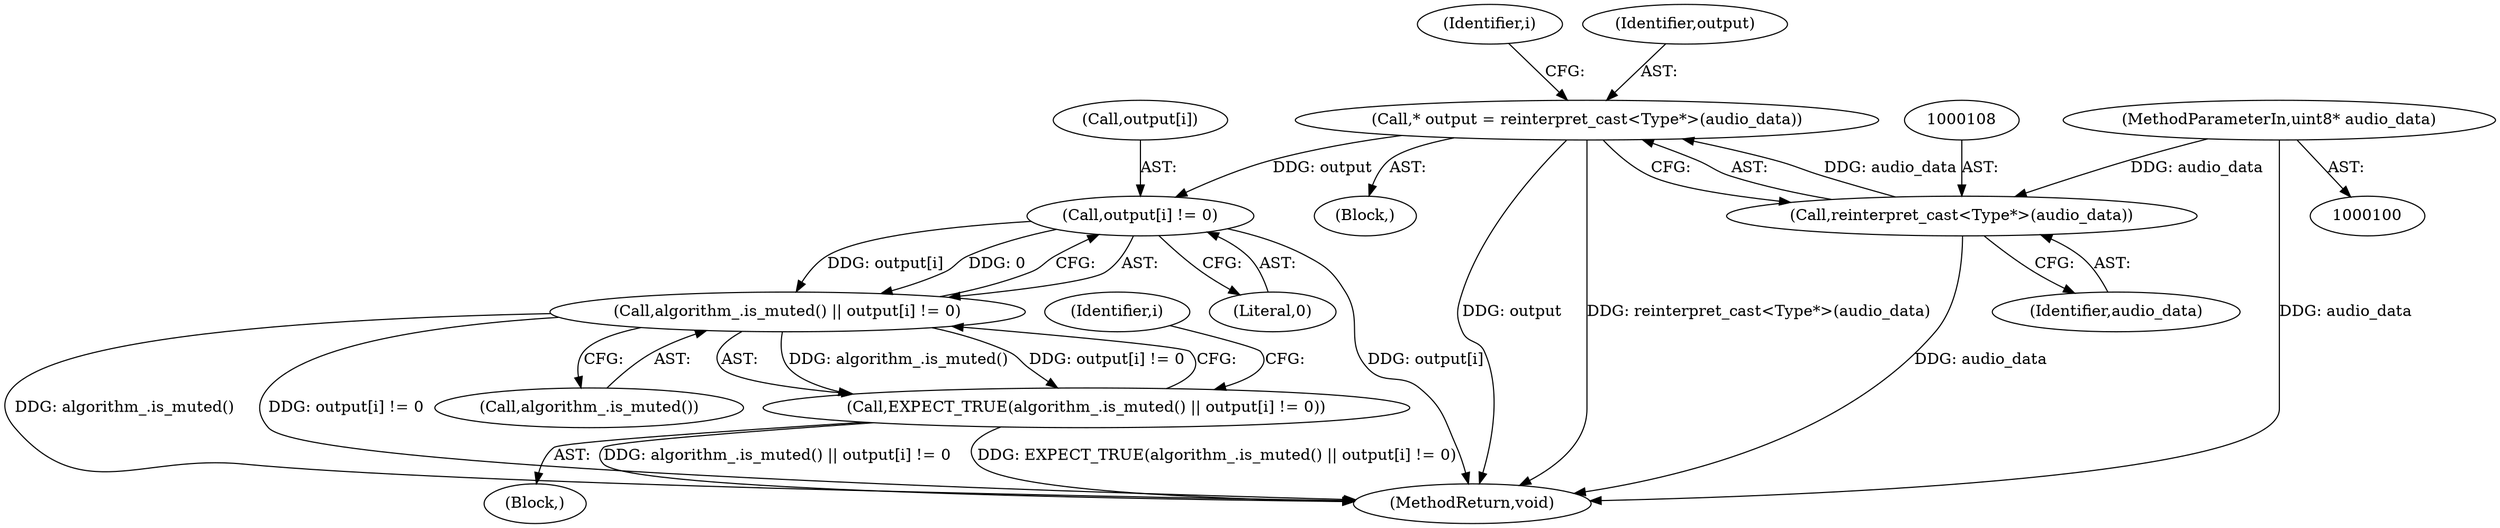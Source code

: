 digraph "1_Chrome_802ecdb9cee0d66fe546bdf24e98150f8f716ad8_3@pointer" {
"1000105" [label="(Call,* output = reinterpret_cast<Type*>(audio_data))"];
"1000107" [label="(Call,reinterpret_cast<Type*>(audio_data))"];
"1000101" [label="(MethodParameterIn,uint8* audio_data)"];
"1000124" [label="(Call,output[i] != 0)"];
"1000122" [label="(Call,algorithm_.is_muted() || output[i] != 0)"];
"1000121" [label="(Call,EXPECT_TRUE(algorithm_.is_muted() || output[i] != 0))"];
"1000125" [label="(Call,output[i])"];
"1000124" [label="(Call,output[i] != 0)"];
"1000103" [label="(Block,)"];
"1000107" [label="(Call,reinterpret_cast<Type*>(audio_data))"];
"1000129" [label="(MethodReturn,void)"];
"1000109" [label="(Identifier,audio_data)"];
"1000120" [label="(Block,)"];
"1000119" [label="(Identifier,i)"];
"1000121" [label="(Call,EXPECT_TRUE(algorithm_.is_muted() || output[i] != 0))"];
"1000123" [label="(Call,algorithm_.is_muted())"];
"1000122" [label="(Call,algorithm_.is_muted() || output[i] != 0)"];
"1000128" [label="(Literal,0)"];
"1000113" [label="(Identifier,i)"];
"1000105" [label="(Call,* output = reinterpret_cast<Type*>(audio_data))"];
"1000106" [label="(Identifier,output)"];
"1000101" [label="(MethodParameterIn,uint8* audio_data)"];
"1000105" -> "1000103"  [label="AST: "];
"1000105" -> "1000107"  [label="CFG: "];
"1000106" -> "1000105"  [label="AST: "];
"1000107" -> "1000105"  [label="AST: "];
"1000113" -> "1000105"  [label="CFG: "];
"1000105" -> "1000129"  [label="DDG: reinterpret_cast<Type*>(audio_data)"];
"1000105" -> "1000129"  [label="DDG: output"];
"1000107" -> "1000105"  [label="DDG: audio_data"];
"1000105" -> "1000124"  [label="DDG: output"];
"1000107" -> "1000109"  [label="CFG: "];
"1000108" -> "1000107"  [label="AST: "];
"1000109" -> "1000107"  [label="AST: "];
"1000107" -> "1000129"  [label="DDG: audio_data"];
"1000101" -> "1000107"  [label="DDG: audio_data"];
"1000101" -> "1000100"  [label="AST: "];
"1000101" -> "1000129"  [label="DDG: audio_data"];
"1000124" -> "1000122"  [label="AST: "];
"1000124" -> "1000128"  [label="CFG: "];
"1000125" -> "1000124"  [label="AST: "];
"1000128" -> "1000124"  [label="AST: "];
"1000122" -> "1000124"  [label="CFG: "];
"1000124" -> "1000129"  [label="DDG: output[i]"];
"1000124" -> "1000122"  [label="DDG: output[i]"];
"1000124" -> "1000122"  [label="DDG: 0"];
"1000122" -> "1000121"  [label="AST: "];
"1000122" -> "1000123"  [label="CFG: "];
"1000123" -> "1000122"  [label="AST: "];
"1000121" -> "1000122"  [label="CFG: "];
"1000122" -> "1000129"  [label="DDG: algorithm_.is_muted()"];
"1000122" -> "1000129"  [label="DDG: output[i] != 0"];
"1000122" -> "1000121"  [label="DDG: algorithm_.is_muted()"];
"1000122" -> "1000121"  [label="DDG: output[i] != 0"];
"1000121" -> "1000120"  [label="AST: "];
"1000119" -> "1000121"  [label="CFG: "];
"1000121" -> "1000129"  [label="DDG: algorithm_.is_muted() || output[i] != 0"];
"1000121" -> "1000129"  [label="DDG: EXPECT_TRUE(algorithm_.is_muted() || output[i] != 0)"];
}
